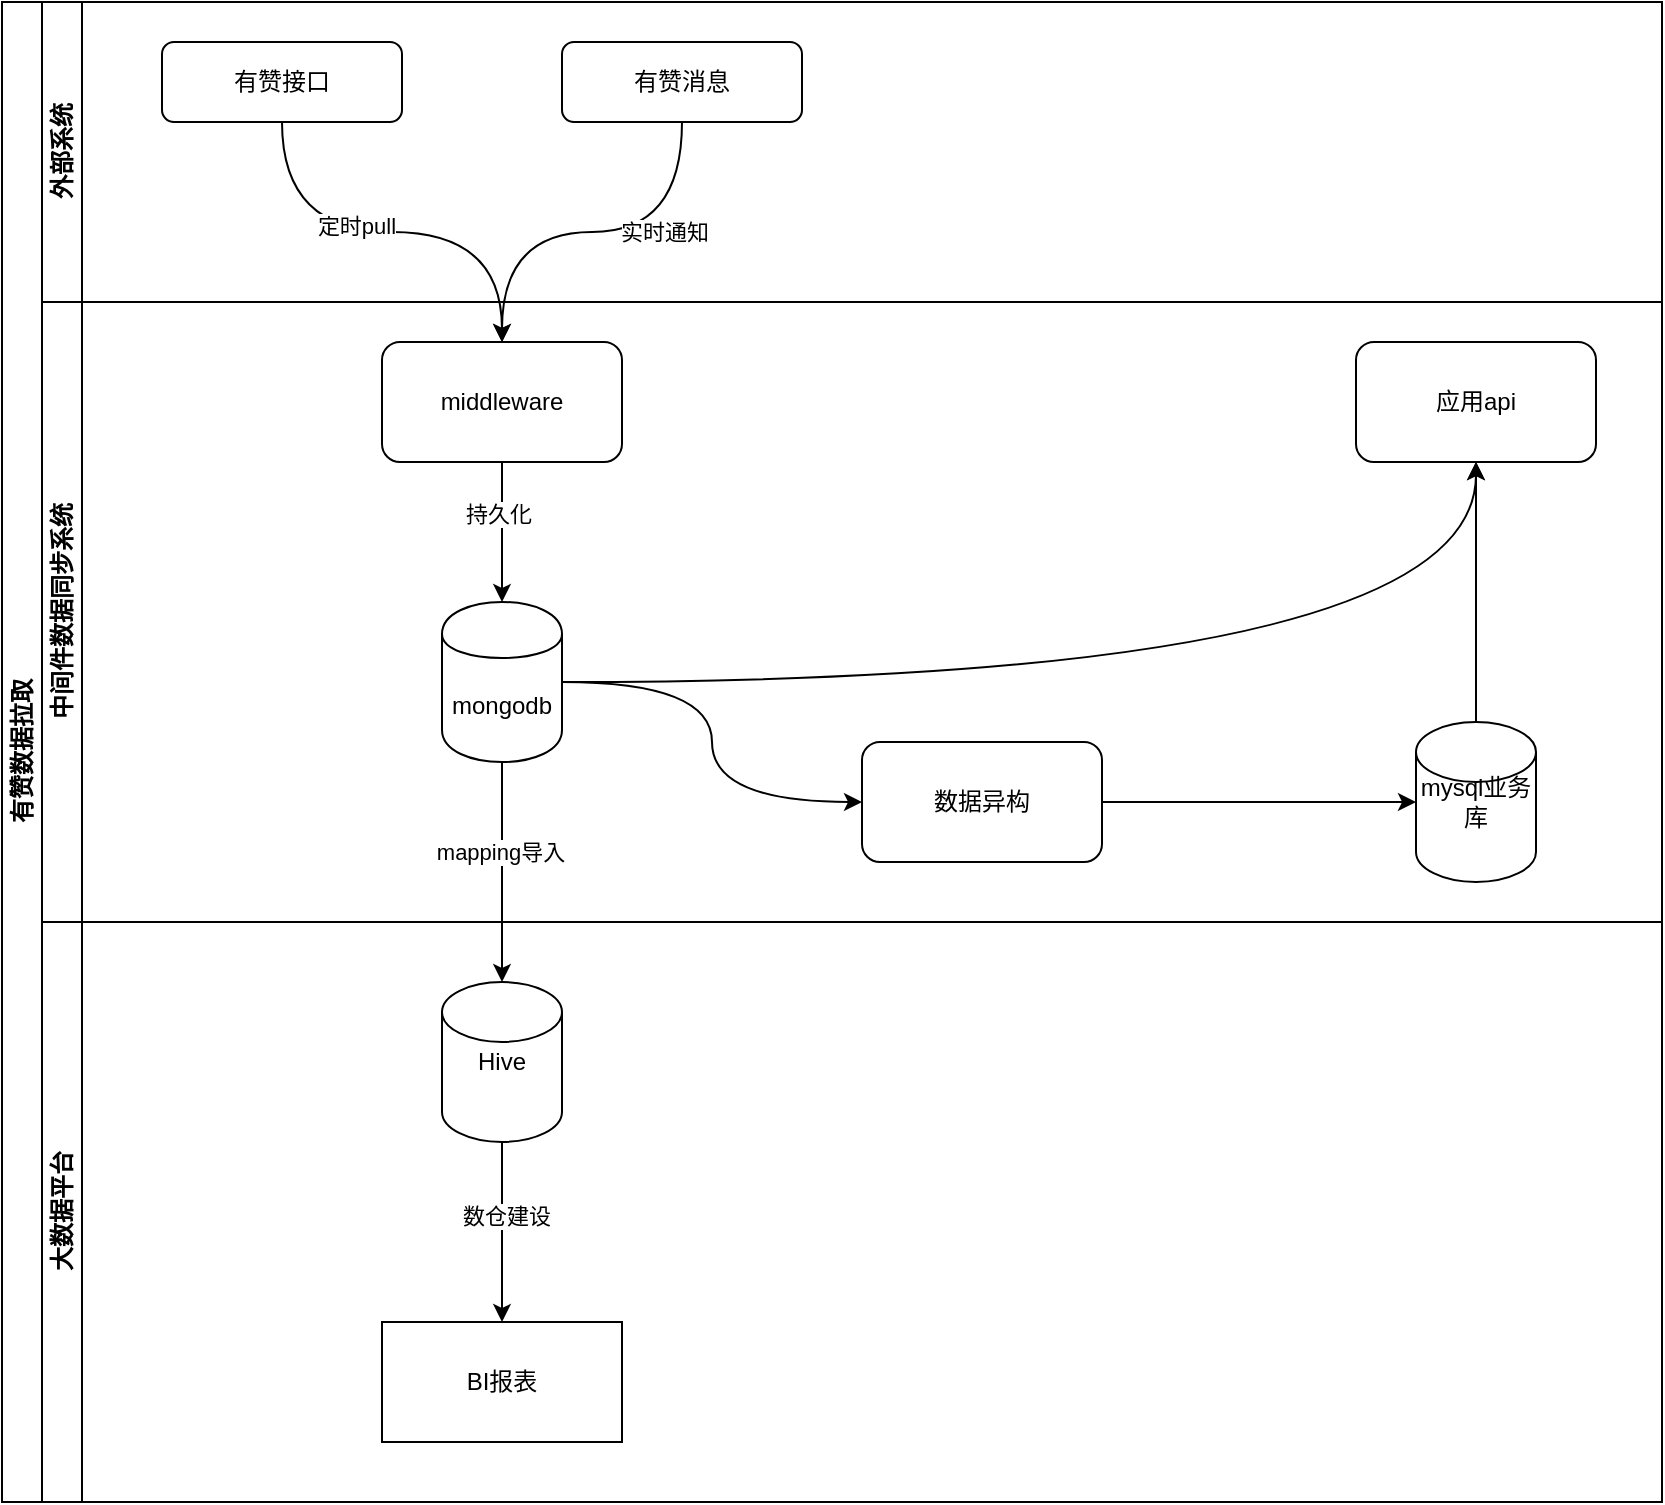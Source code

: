 <mxfile version="13.6.2" type="device"><diagram id="prtHgNgQTEPvFCAcTncT" name="Page-1"><mxGraphModel dx="1185" dy="685" grid="1" gridSize="10" guides="1" tooltips="1" connect="1" arrows="1" fold="1" page="1" pageScale="1" pageWidth="827" pageHeight="1169" math="0" shadow="0"><root><mxCell id="0"/><mxCell id="1" parent="0"/><mxCell id="dNxyNK7c78bLwvsdeMH5-19" value="有赞数据拉取" style="swimlane;html=1;childLayout=stackLayout;resizeParent=1;resizeParentMax=0;horizontal=0;startSize=20;horizontalStack=0;" parent="1" vertex="1"><mxGeometry x="120" y="120" width="830" height="750" as="geometry"/></mxCell><mxCell id="dNxyNK7c78bLwvsdeMH5-20" value="外部系统" style="swimlane;html=1;startSize=20;horizontal=0;" parent="dNxyNK7c78bLwvsdeMH5-19" vertex="1"><mxGeometry x="20" width="810" height="150" as="geometry"/></mxCell><mxCell id="dNxyNK7c78bLwvsdeMH5-21" value="中间件数据同步系统" style="swimlane;html=1;startSize=20;horizontal=0;" parent="dNxyNK7c78bLwvsdeMH5-19" vertex="1"><mxGeometry x="20" y="150" width="810" height="310" as="geometry"/></mxCell><mxCell id="dNxyNK7c78bLwvsdeMH5-29" value="" style="edgeStyle=orthogonalEdgeStyle;rounded=0;orthogonalLoop=1;jettySize=auto;html=1;endArrow=classic;endFill=1;" parent="dNxyNK7c78bLwvsdeMH5-21" target="dNxyNK7c78bLwvsdeMH5-28" edge="1"><mxGeometry relative="1" as="geometry"><mxPoint x="200" y="60" as="sourcePoint"/></mxGeometry></mxCell><mxCell id="N_gqff4N6-ZRQXFrGlCp-51" value="" style="edgeStyle=orthogonalEdgeStyle;curved=1;rounded=0;orthogonalLoop=1;jettySize=auto;html=1;" edge="1" parent="dNxyNK7c78bLwvsdeMH5-21" source="N_gqff4N6-ZRQXFrGlCp-39" target="N_gqff4N6-ZRQXFrGlCp-49"><mxGeometry relative="1" as="geometry"><mxPoint x="500" y="380" as="sourcePoint"/><mxPoint x="670.0" y="380" as="targetPoint"/></mxGeometry></mxCell><mxCell id="N_gqff4N6-ZRQXFrGlCp-47" value="应用api" style="whiteSpace=wrap;html=1;rounded=1;shadow=0;strokeWidth=1;glass=0;" vertex="1" parent="dNxyNK7c78bLwvsdeMH5-21"><mxGeometry x="657" y="20" width="120" height="60" as="geometry"/></mxCell><mxCell id="N_gqff4N6-ZRQXFrGlCp-49" value="mysql业务库" style="shape=cylinder2;whiteSpace=wrap;html=1;boundedLbl=1;backgroundOutline=1;size=15;" vertex="1" parent="dNxyNK7c78bLwvsdeMH5-21"><mxGeometry x="687" y="210" width="60" height="80" as="geometry"/></mxCell><mxCell id="N_gqff4N6-ZRQXFrGlCp-39" value="数据异构" style="whiteSpace=wrap;html=1;rounded=1;shadow=0;strokeWidth=1;glass=0;" vertex="1" parent="dNxyNK7c78bLwvsdeMH5-21"><mxGeometry x="410" y="220" width="120" height="60" as="geometry"/></mxCell><mxCell id="N_gqff4N6-ZRQXFrGlCp-52" style="edgeStyle=orthogonalEdgeStyle;curved=1;rounded=0;orthogonalLoop=1;jettySize=auto;html=1;" edge="1" parent="dNxyNK7c78bLwvsdeMH5-21" source="N_gqff4N6-ZRQXFrGlCp-49" target="N_gqff4N6-ZRQXFrGlCp-47"><mxGeometry relative="1" as="geometry"/></mxCell><mxCell id="dNxyNK7c78bLwvsdeMH5-22" value="大数据平台" style="swimlane;html=1;startSize=20;horizontal=0;" parent="dNxyNK7c78bLwvsdeMH5-19" vertex="1"><mxGeometry x="20" y="460" width="810" height="290" as="geometry"/></mxCell><mxCell id="N_gqff4N6-ZRQXFrGlCp-26" style="edgeStyle=orthogonalEdgeStyle;rounded=0;orthogonalLoop=1;jettySize=auto;html=1;exitX=0.5;exitY=1;exitDx=0;exitDy=0;curved=1;entryX=0.5;entryY=0;entryDx=0;entryDy=0;" edge="1" parent="1" source="N_gqff4N6-ZRQXFrGlCp-28" target="N_gqff4N6-ZRQXFrGlCp-46"><mxGeometry relative="1" as="geometry"><mxPoint x="370" y="278" as="targetPoint"/></mxGeometry></mxCell><mxCell id="N_gqff4N6-ZRQXFrGlCp-27" value="定时pull" style="edgeLabel;html=1;align=center;verticalAlign=middle;resizable=0;points=[];" vertex="1" connectable="0" parent="N_gqff4N6-ZRQXFrGlCp-26"><mxGeometry x="-0.164" y="3" relative="1" as="geometry"><mxPoint as="offset"/></mxGeometry></mxCell><mxCell id="N_gqff4N6-ZRQXFrGlCp-28" value="有赞接口" style="rounded=1;whiteSpace=wrap;html=1;fontSize=12;glass=0;strokeWidth=1;shadow=0;" vertex="1" parent="1"><mxGeometry x="200" y="140" width="120" height="40" as="geometry"/></mxCell><mxCell id="N_gqff4N6-ZRQXFrGlCp-29" value="" style="edgeStyle=orthogonalEdgeStyle;rounded=0;orthogonalLoop=1;jettySize=auto;html=1;" edge="1" parent="1" source="N_gqff4N6-ZRQXFrGlCp-32" target="N_gqff4N6-ZRQXFrGlCp-37"><mxGeometry relative="1" as="geometry"><mxPoint x="360" y="530" as="targetPoint"/></mxGeometry></mxCell><mxCell id="N_gqff4N6-ZRQXFrGlCp-30" value="mapping导入" style="edgeLabel;html=1;align=center;verticalAlign=middle;resizable=0;points=[];" vertex="1" connectable="0" parent="N_gqff4N6-ZRQXFrGlCp-29"><mxGeometry x="-0.187" y="-1" relative="1" as="geometry"><mxPoint as="offset"/></mxGeometry></mxCell><mxCell id="N_gqff4N6-ZRQXFrGlCp-31" value="" style="edgeStyle=orthogonalEdgeStyle;curved=1;rounded=0;orthogonalLoop=1;jettySize=auto;html=1;" edge="1" parent="1" source="N_gqff4N6-ZRQXFrGlCp-32" target="N_gqff4N6-ZRQXFrGlCp-47"><mxGeometry relative="1" as="geometry"/></mxCell><mxCell id="N_gqff4N6-ZRQXFrGlCp-53" style="edgeStyle=orthogonalEdgeStyle;curved=1;rounded=0;orthogonalLoop=1;jettySize=auto;html=1;" edge="1" parent="1" source="N_gqff4N6-ZRQXFrGlCp-32" target="N_gqff4N6-ZRQXFrGlCp-39"><mxGeometry relative="1" as="geometry"/></mxCell><mxCell id="N_gqff4N6-ZRQXFrGlCp-32" value="mongodb" style="shape=cylinder;whiteSpace=wrap;html=1;boundedLbl=1;backgroundOutline=1;rounded=1;shadow=0;strokeWidth=1;glass=0;" vertex="1" parent="1"><mxGeometry x="340" y="420" width="60" height="80" as="geometry"/></mxCell><mxCell id="N_gqff4N6-ZRQXFrGlCp-35" value="" style="edgeStyle=orthogonalEdgeStyle;rounded=0;orthogonalLoop=1;jettySize=auto;html=1;" edge="1" parent="1" source="N_gqff4N6-ZRQXFrGlCp-37" target="N_gqff4N6-ZRQXFrGlCp-40"><mxGeometry relative="1" as="geometry"/></mxCell><mxCell id="N_gqff4N6-ZRQXFrGlCp-36" value="数仓建设" style="edgeLabel;html=1;align=center;verticalAlign=middle;resizable=0;points=[];" vertex="1" connectable="0" parent="N_gqff4N6-ZRQXFrGlCp-35"><mxGeometry x="-0.188" y="2" relative="1" as="geometry"><mxPoint as="offset"/></mxGeometry></mxCell><mxCell id="N_gqff4N6-ZRQXFrGlCp-37" value="Hive" style="shape=cylinder2;whiteSpace=wrap;html=1;boundedLbl=1;backgroundOutline=1;size=15;" vertex="1" parent="1"><mxGeometry x="340" y="610" width="60" height="80" as="geometry"/></mxCell><mxCell id="N_gqff4N6-ZRQXFrGlCp-40" value="BI报表" style="whiteSpace=wrap;html=1;" vertex="1" parent="1"><mxGeometry x="310" y="780" width="120" height="60" as="geometry"/></mxCell><mxCell id="N_gqff4N6-ZRQXFrGlCp-41" style="edgeStyle=orthogonalEdgeStyle;rounded=0;orthogonalLoop=1;jettySize=auto;html=1;exitX=0.5;exitY=1;exitDx=0;exitDy=0;curved=1;entryX=0.5;entryY=0;entryDx=0;entryDy=0;" edge="1" parent="1" source="N_gqff4N6-ZRQXFrGlCp-43" target="N_gqff4N6-ZRQXFrGlCp-46"><mxGeometry relative="1" as="geometry"><mxPoint x="370" y="279" as="targetPoint"/></mxGeometry></mxCell><mxCell id="N_gqff4N6-ZRQXFrGlCp-42" value="实时通知" style="edgeLabel;html=1;align=center;verticalAlign=middle;resizable=0;points=[];" vertex="1" connectable="0" parent="N_gqff4N6-ZRQXFrGlCp-41"><mxGeometry x="-0.429" y="-7" relative="1" as="geometry"><mxPoint x="-7" y="7" as="offset"/></mxGeometry></mxCell><mxCell id="N_gqff4N6-ZRQXFrGlCp-43" value="有赞消息" style="rounded=1;whiteSpace=wrap;html=1;fontSize=12;glass=0;strokeWidth=1;shadow=0;" vertex="1" parent="1"><mxGeometry x="400" y="140" width="120" height="40" as="geometry"/></mxCell><mxCell id="N_gqff4N6-ZRQXFrGlCp-44" style="edgeStyle=orthogonalEdgeStyle;curved=1;rounded=0;orthogonalLoop=1;jettySize=auto;html=1;" edge="1" parent="1" source="N_gqff4N6-ZRQXFrGlCp-46" target="N_gqff4N6-ZRQXFrGlCp-32"><mxGeometry relative="1" as="geometry"/></mxCell><mxCell id="N_gqff4N6-ZRQXFrGlCp-45" value="持久化" style="edgeLabel;html=1;align=center;verticalAlign=middle;resizable=0;points=[];" vertex="1" connectable="0" parent="N_gqff4N6-ZRQXFrGlCp-44"><mxGeometry x="-0.267" y="-2" relative="1" as="geometry"><mxPoint as="offset"/></mxGeometry></mxCell><mxCell id="N_gqff4N6-ZRQXFrGlCp-46" value="middleware" style="rounded=1;whiteSpace=wrap;html=1;" vertex="1" parent="1"><mxGeometry x="310" y="290" width="120" height="60" as="geometry"/></mxCell></root></mxGraphModel></diagram></mxfile>